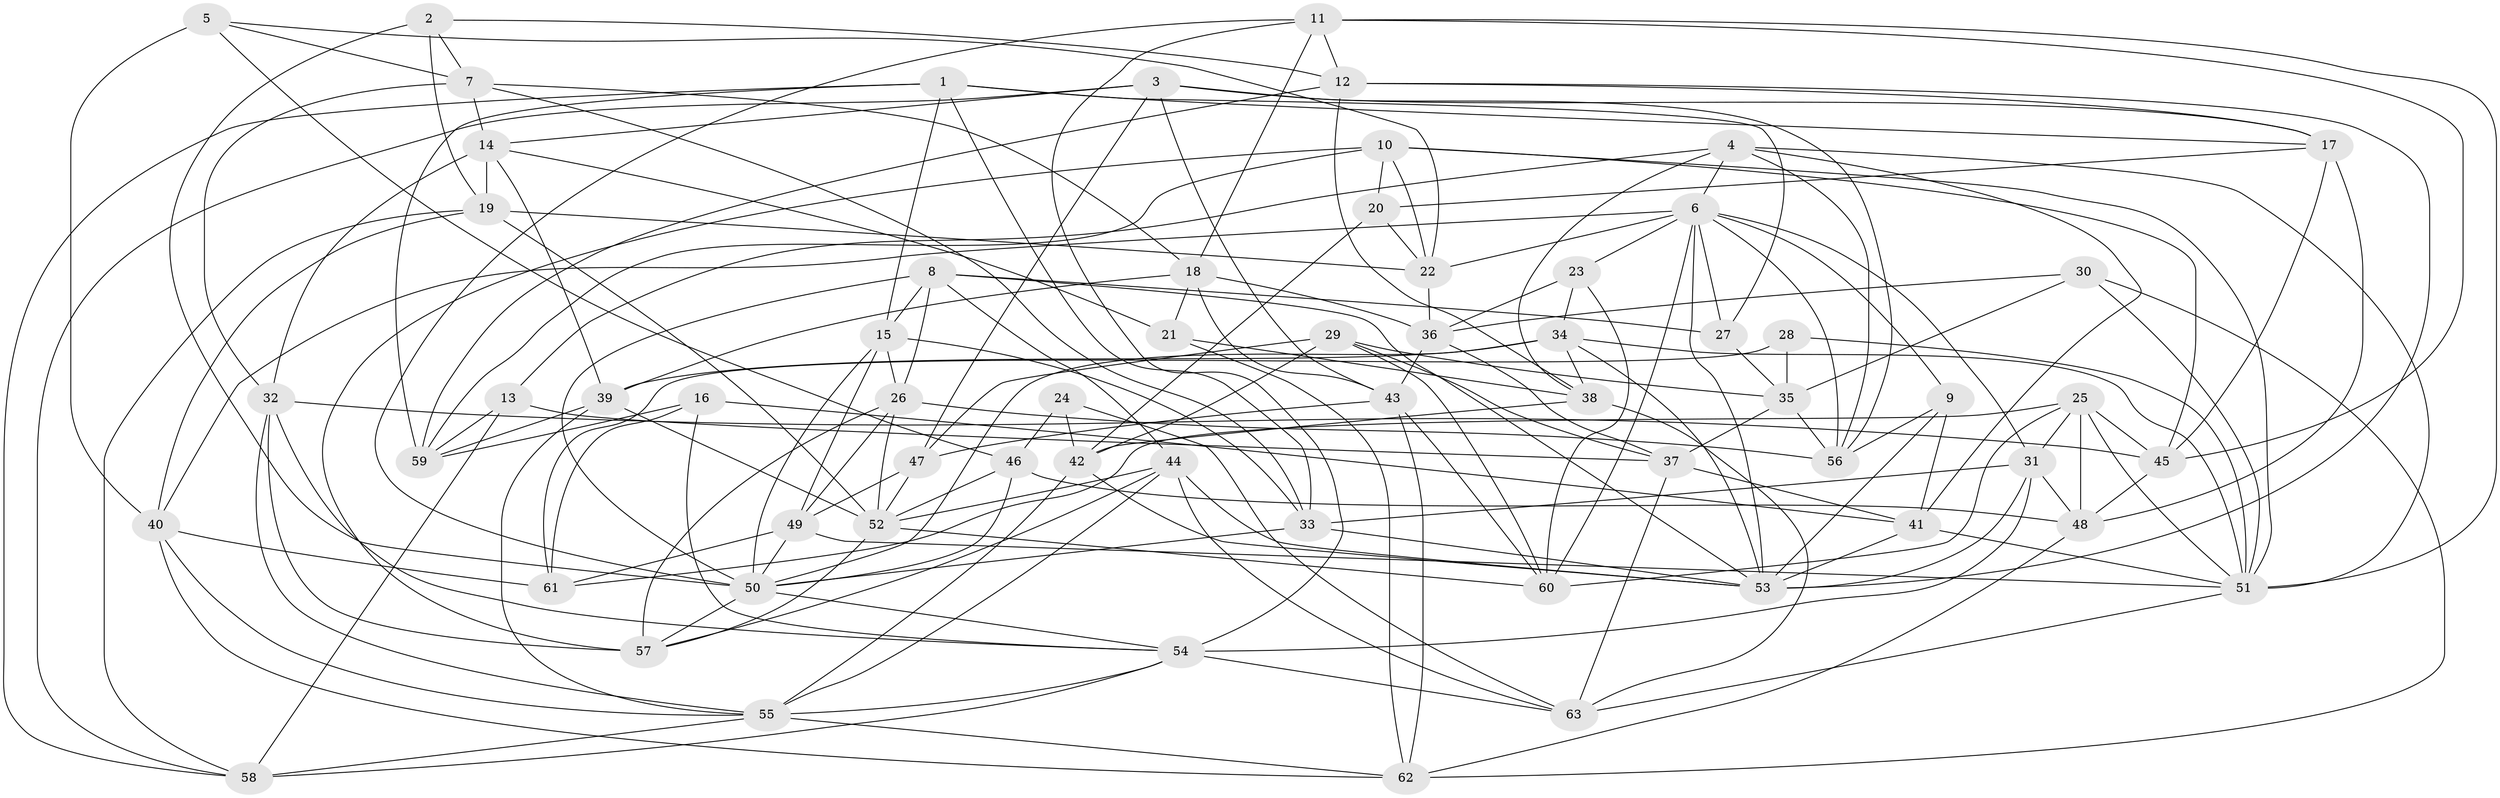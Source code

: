 // original degree distribution, {4: 1.0}
// Generated by graph-tools (version 1.1) at 2025/26/03/09/25 03:26:55]
// undirected, 63 vertices, 185 edges
graph export_dot {
graph [start="1"]
  node [color=gray90,style=filled];
  1;
  2;
  3;
  4;
  5;
  6;
  7;
  8;
  9;
  10;
  11;
  12;
  13;
  14;
  15;
  16;
  17;
  18;
  19;
  20;
  21;
  22;
  23;
  24;
  25;
  26;
  27;
  28;
  29;
  30;
  31;
  32;
  33;
  34;
  35;
  36;
  37;
  38;
  39;
  40;
  41;
  42;
  43;
  44;
  45;
  46;
  47;
  48;
  49;
  50;
  51;
  52;
  53;
  54;
  55;
  56;
  57;
  58;
  59;
  60;
  61;
  62;
  63;
  1 -- 15 [weight=1.0];
  1 -- 17 [weight=1.0];
  1 -- 27 [weight=1.0];
  1 -- 33 [weight=1.0];
  1 -- 58 [weight=1.0];
  1 -- 59 [weight=1.0];
  2 -- 7 [weight=1.0];
  2 -- 12 [weight=1.0];
  2 -- 19 [weight=1.0];
  2 -- 50 [weight=1.0];
  3 -- 14 [weight=1.0];
  3 -- 17 [weight=1.0];
  3 -- 43 [weight=1.0];
  3 -- 47 [weight=1.0];
  3 -- 56 [weight=1.0];
  3 -- 58 [weight=1.0];
  4 -- 6 [weight=1.0];
  4 -- 13 [weight=1.0];
  4 -- 38 [weight=1.0];
  4 -- 41 [weight=1.0];
  4 -- 51 [weight=1.0];
  4 -- 56 [weight=1.0];
  5 -- 7 [weight=1.0];
  5 -- 22 [weight=1.0];
  5 -- 40 [weight=1.0];
  5 -- 46 [weight=1.0];
  6 -- 9 [weight=1.0];
  6 -- 22 [weight=1.0];
  6 -- 23 [weight=1.0];
  6 -- 27 [weight=1.0];
  6 -- 31 [weight=1.0];
  6 -- 40 [weight=1.0];
  6 -- 53 [weight=1.0];
  6 -- 56 [weight=1.0];
  6 -- 60 [weight=1.0];
  7 -- 14 [weight=1.0];
  7 -- 18 [weight=1.0];
  7 -- 32 [weight=1.0];
  7 -- 33 [weight=1.0];
  8 -- 15 [weight=1.0];
  8 -- 26 [weight=1.0];
  8 -- 27 [weight=1.0];
  8 -- 44 [weight=1.0];
  8 -- 50 [weight=1.0];
  8 -- 53 [weight=1.0];
  9 -- 41 [weight=1.0];
  9 -- 53 [weight=1.0];
  9 -- 56 [weight=1.0];
  10 -- 20 [weight=1.0];
  10 -- 22 [weight=1.0];
  10 -- 45 [weight=1.0];
  10 -- 51 [weight=1.0];
  10 -- 57 [weight=1.0];
  10 -- 59 [weight=1.0];
  11 -- 12 [weight=1.0];
  11 -- 18 [weight=1.0];
  11 -- 45 [weight=1.0];
  11 -- 50 [weight=1.0];
  11 -- 51 [weight=1.0];
  11 -- 54 [weight=1.0];
  12 -- 17 [weight=1.0];
  12 -- 38 [weight=1.0];
  12 -- 53 [weight=1.0];
  12 -- 59 [weight=1.0];
  13 -- 37 [weight=1.0];
  13 -- 58 [weight=1.0];
  13 -- 59 [weight=1.0];
  14 -- 19 [weight=1.0];
  14 -- 21 [weight=1.0];
  14 -- 32 [weight=1.0];
  14 -- 39 [weight=1.0];
  15 -- 26 [weight=1.0];
  15 -- 33 [weight=1.0];
  15 -- 49 [weight=1.0];
  15 -- 50 [weight=1.0];
  16 -- 41 [weight=1.0];
  16 -- 54 [weight=1.0];
  16 -- 59 [weight=1.0];
  16 -- 61 [weight=1.0];
  17 -- 20 [weight=1.0];
  17 -- 45 [weight=1.0];
  17 -- 48 [weight=1.0];
  18 -- 21 [weight=1.0];
  18 -- 36 [weight=1.0];
  18 -- 39 [weight=1.0];
  18 -- 43 [weight=1.0];
  19 -- 22 [weight=1.0];
  19 -- 40 [weight=1.0];
  19 -- 52 [weight=1.0];
  19 -- 58 [weight=1.0];
  20 -- 22 [weight=1.0];
  20 -- 42 [weight=1.0];
  21 -- 38 [weight=1.0];
  21 -- 62 [weight=1.0];
  22 -- 36 [weight=1.0];
  23 -- 34 [weight=1.0];
  23 -- 36 [weight=1.0];
  23 -- 60 [weight=1.0];
  24 -- 42 [weight=1.0];
  24 -- 46 [weight=2.0];
  24 -- 63 [weight=1.0];
  25 -- 31 [weight=1.0];
  25 -- 45 [weight=1.0];
  25 -- 48 [weight=1.0];
  25 -- 51 [weight=1.0];
  25 -- 60 [weight=1.0];
  25 -- 61 [weight=1.0];
  26 -- 49 [weight=1.0];
  26 -- 52 [weight=1.0];
  26 -- 56 [weight=1.0];
  26 -- 57 [weight=1.0];
  27 -- 35 [weight=1.0];
  28 -- 35 [weight=1.0];
  28 -- 51 [weight=1.0];
  28 -- 61 [weight=2.0];
  29 -- 35 [weight=1.0];
  29 -- 37 [weight=1.0];
  29 -- 42 [weight=1.0];
  29 -- 47 [weight=2.0];
  29 -- 60 [weight=1.0];
  30 -- 35 [weight=1.0];
  30 -- 36 [weight=1.0];
  30 -- 51 [weight=1.0];
  30 -- 62 [weight=1.0];
  31 -- 33 [weight=1.0];
  31 -- 48 [weight=1.0];
  31 -- 53 [weight=1.0];
  31 -- 54 [weight=1.0];
  32 -- 45 [weight=1.0];
  32 -- 54 [weight=1.0];
  32 -- 55 [weight=1.0];
  32 -- 57 [weight=1.0];
  33 -- 50 [weight=1.0];
  33 -- 53 [weight=1.0];
  34 -- 38 [weight=1.0];
  34 -- 39 [weight=1.0];
  34 -- 50 [weight=1.0];
  34 -- 51 [weight=1.0];
  34 -- 53 [weight=1.0];
  35 -- 37 [weight=1.0];
  35 -- 56 [weight=1.0];
  36 -- 37 [weight=1.0];
  36 -- 43 [weight=1.0];
  37 -- 41 [weight=1.0];
  37 -- 63 [weight=1.0];
  38 -- 42 [weight=1.0];
  38 -- 63 [weight=1.0];
  39 -- 52 [weight=1.0];
  39 -- 55 [weight=1.0];
  39 -- 59 [weight=1.0];
  40 -- 55 [weight=1.0];
  40 -- 61 [weight=1.0];
  40 -- 62 [weight=1.0];
  41 -- 51 [weight=1.0];
  41 -- 53 [weight=1.0];
  42 -- 53 [weight=1.0];
  42 -- 55 [weight=1.0];
  43 -- 47 [weight=1.0];
  43 -- 60 [weight=1.0];
  43 -- 62 [weight=1.0];
  44 -- 52 [weight=1.0];
  44 -- 53 [weight=1.0];
  44 -- 55 [weight=1.0];
  44 -- 57 [weight=1.0];
  44 -- 63 [weight=1.0];
  45 -- 48 [weight=1.0];
  46 -- 48 [weight=1.0];
  46 -- 50 [weight=1.0];
  46 -- 52 [weight=1.0];
  47 -- 49 [weight=1.0];
  47 -- 52 [weight=1.0];
  48 -- 62 [weight=1.0];
  49 -- 50 [weight=1.0];
  49 -- 51 [weight=1.0];
  49 -- 61 [weight=1.0];
  50 -- 54 [weight=1.0];
  50 -- 57 [weight=1.0];
  51 -- 63 [weight=1.0];
  52 -- 57 [weight=1.0];
  52 -- 60 [weight=1.0];
  54 -- 55 [weight=1.0];
  54 -- 58 [weight=1.0];
  54 -- 63 [weight=1.0];
  55 -- 58 [weight=1.0];
  55 -- 62 [weight=1.0];
}
